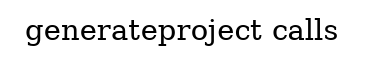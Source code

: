  /* dot -ogenerateproject_calls.png -Tpng generateproject_calls.dot */ 
digraph generateproject_calls {
label="generateproject calls";
rankdir=LR;
}

